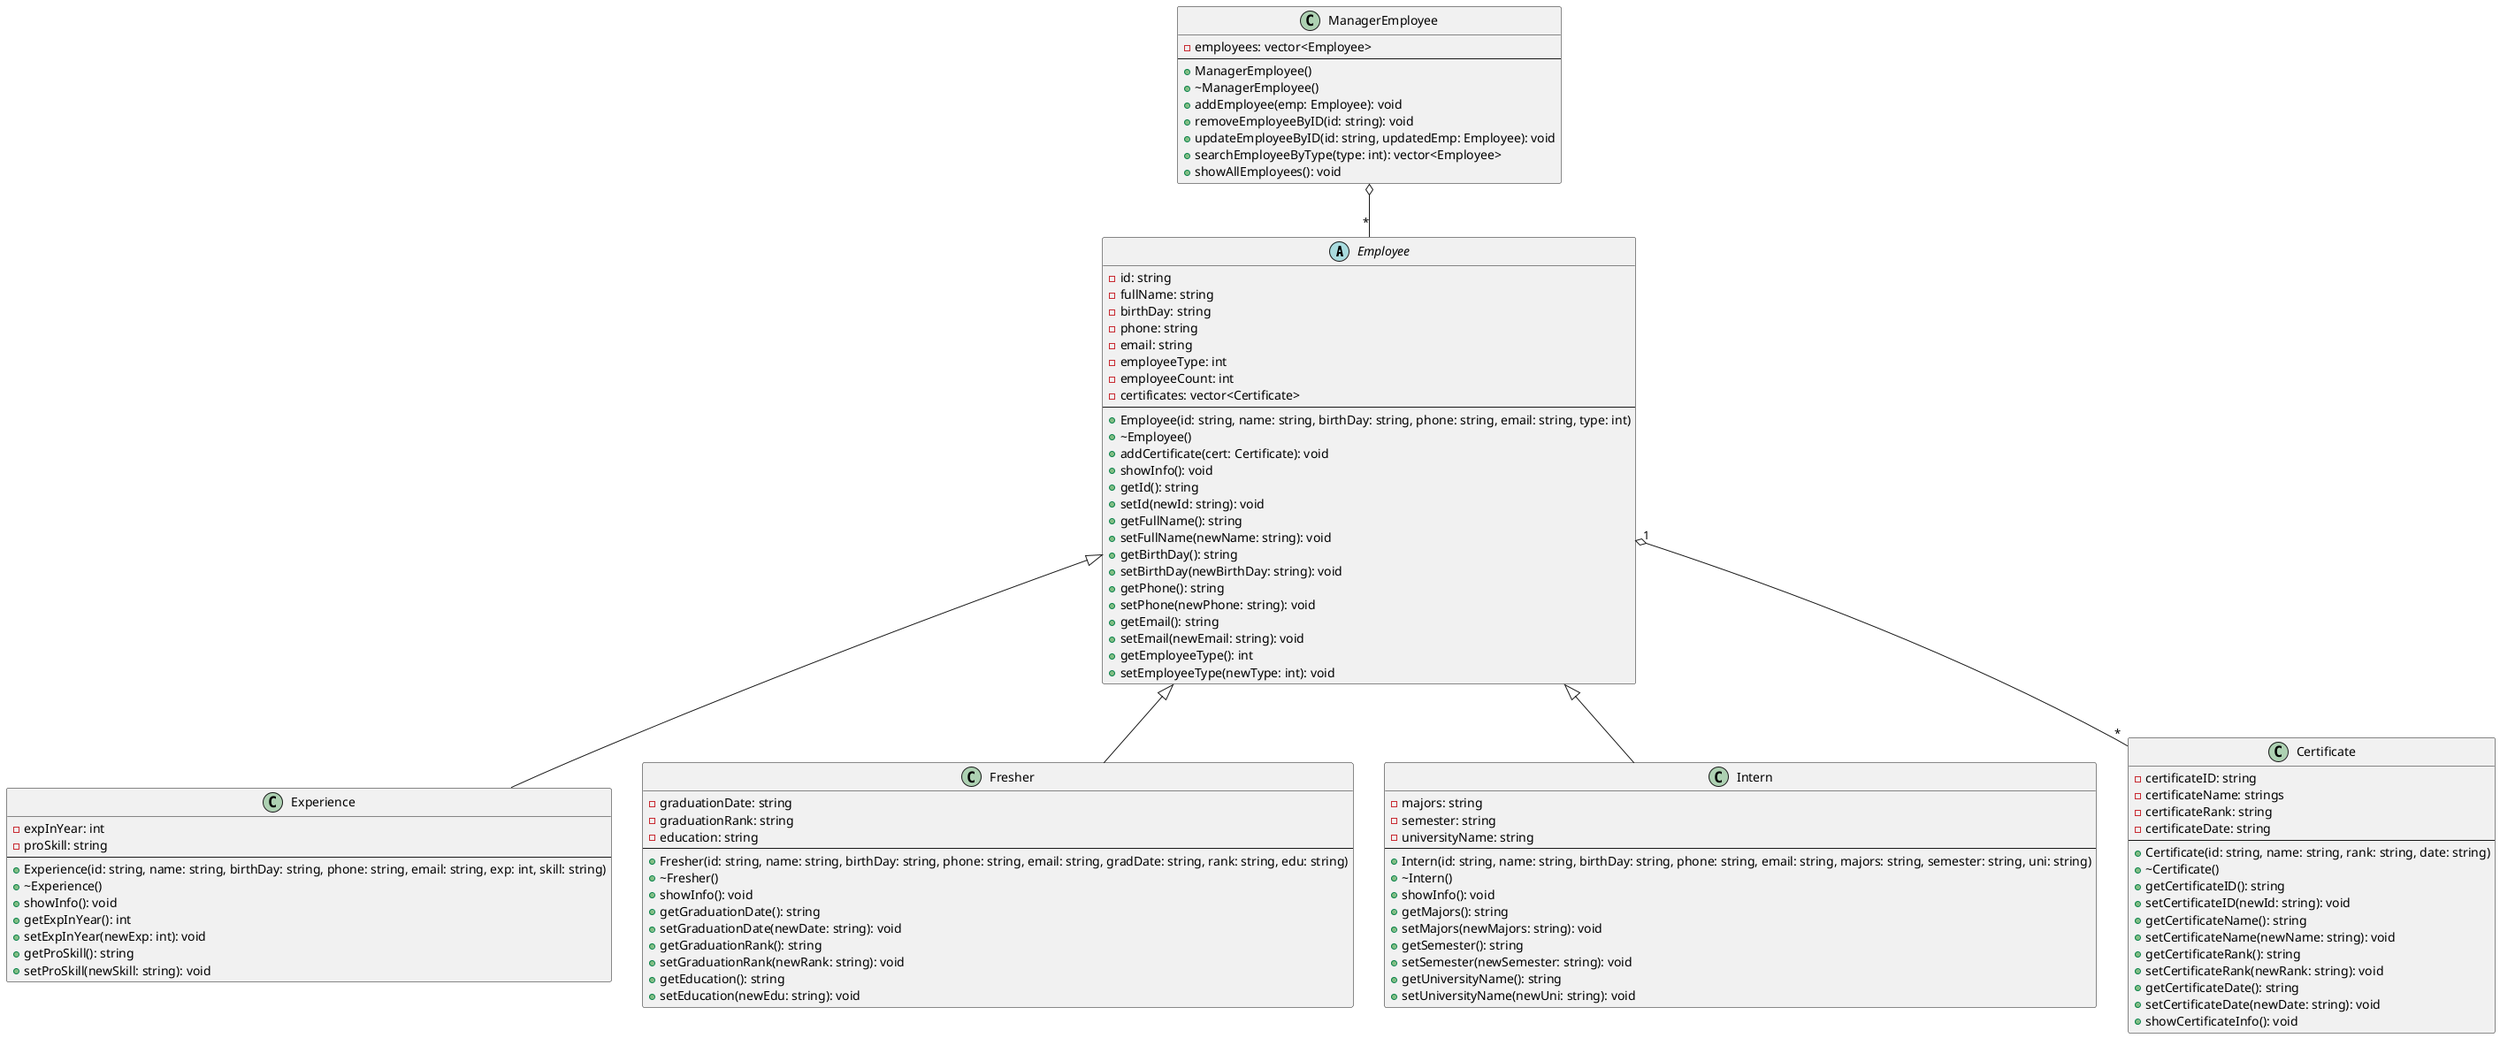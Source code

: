 @startuml EmployeeManagement

abstract class Employee {
    - id: string
    - fullName: string
    - birthDay: string
    - phone: string
    - email: string
    - employeeType: int
    - employeeCount: int
    - certificates: vector<Certificate>
    --
    + Employee(id: string, name: string, birthDay: string, phone: string, email: string, type: int)
    + ~Employee()
    + addCertificate(cert: Certificate): void
    + showInfo(): void
    + getId(): string
    + setId(newId: string): void
    + getFullName(): string
    + setFullName(newName: string): void
    + getBirthDay(): string
    + setBirthDay(newBirthDay: string): void
    + getPhone(): string
    + setPhone(newPhone: string): void
    + getEmail(): string
    + setEmail(newEmail: string): void
    + getEmployeeType(): int
    + setEmployeeType(newType: int): void
}

class Experience {
    - expInYear: int
    - proSkill: string
    --
    + Experience(id: string, name: string, birthDay: string, phone: string, email: string, exp: int, skill: string)
    + ~Experience()
    + showInfo(): void
    + getExpInYear(): int
    + setExpInYear(newExp: int): void
    + getProSkill(): string
    + setProSkill(newSkill: string): void
}

class Fresher {
    - graduationDate: string
    - graduationRank: string
    - education: string
    --
    + Fresher(id: string, name: string, birthDay: string, phone: string, email: string, gradDate: string, rank: string, edu: string)
    + ~Fresher()
    + showInfo(): void
    + getGraduationDate(): string
    + setGraduationDate(newDate: string): void
    + getGraduationRank(): string
    + setGraduationRank(newRank: string): void
    + getEducation(): string
    + setEducation(newEdu: string): void
}

class Intern {
    - majors: string
    - semester: string
    - universityName: string
    --
    + Intern(id: string, name: string, birthDay: string, phone: string, email: string, majors: string, semester: string, uni: string)
    + ~Intern()
    + showInfo(): void
    + getMajors(): string
    + setMajors(newMajors: string): void
    + getSemester(): string
    + setSemester(newSemester: string): void
    + getUniversityName(): string
    + setUniversityName(newUni: string): void
}

class Certificate {
    - certificateID: string
    - certificateName: strings
    - certificateRank: string
    - certificateDate: string
    --
    + Certificate(id: string, name: string, rank: string, date: string)
    + ~Certificate()
    + getCertificateID(): string
    + setCertificateID(newId: string): void
    + getCertificateName(): string
    + setCertificateName(newName: string): void
    + getCertificateRank(): string
    + setCertificateRank(newRank: string): void
    + getCertificateDate(): string
    + setCertificateDate(newDate: string): void
    + showCertificateInfo(): void
}

class ManagerEmployee {
    - employees: vector<Employee>
    --
    + ManagerEmployee()
    + ~ManagerEmployee()
    + addEmployee(emp: Employee): void
    + removeEmployeeByID(id: string): void
    + updateEmployeeByID(id: string, updatedEmp: Employee): void
    + searchEmployeeByType(type: int): vector<Employee>
    + showAllEmployees(): void
}

Employee <|-- Experience
Employee <|-- Fresher
Employee <|-- Intern
Employee "1" o-- "*" Certificate
ManagerEmployee o-- "*" Employee

@enduml
